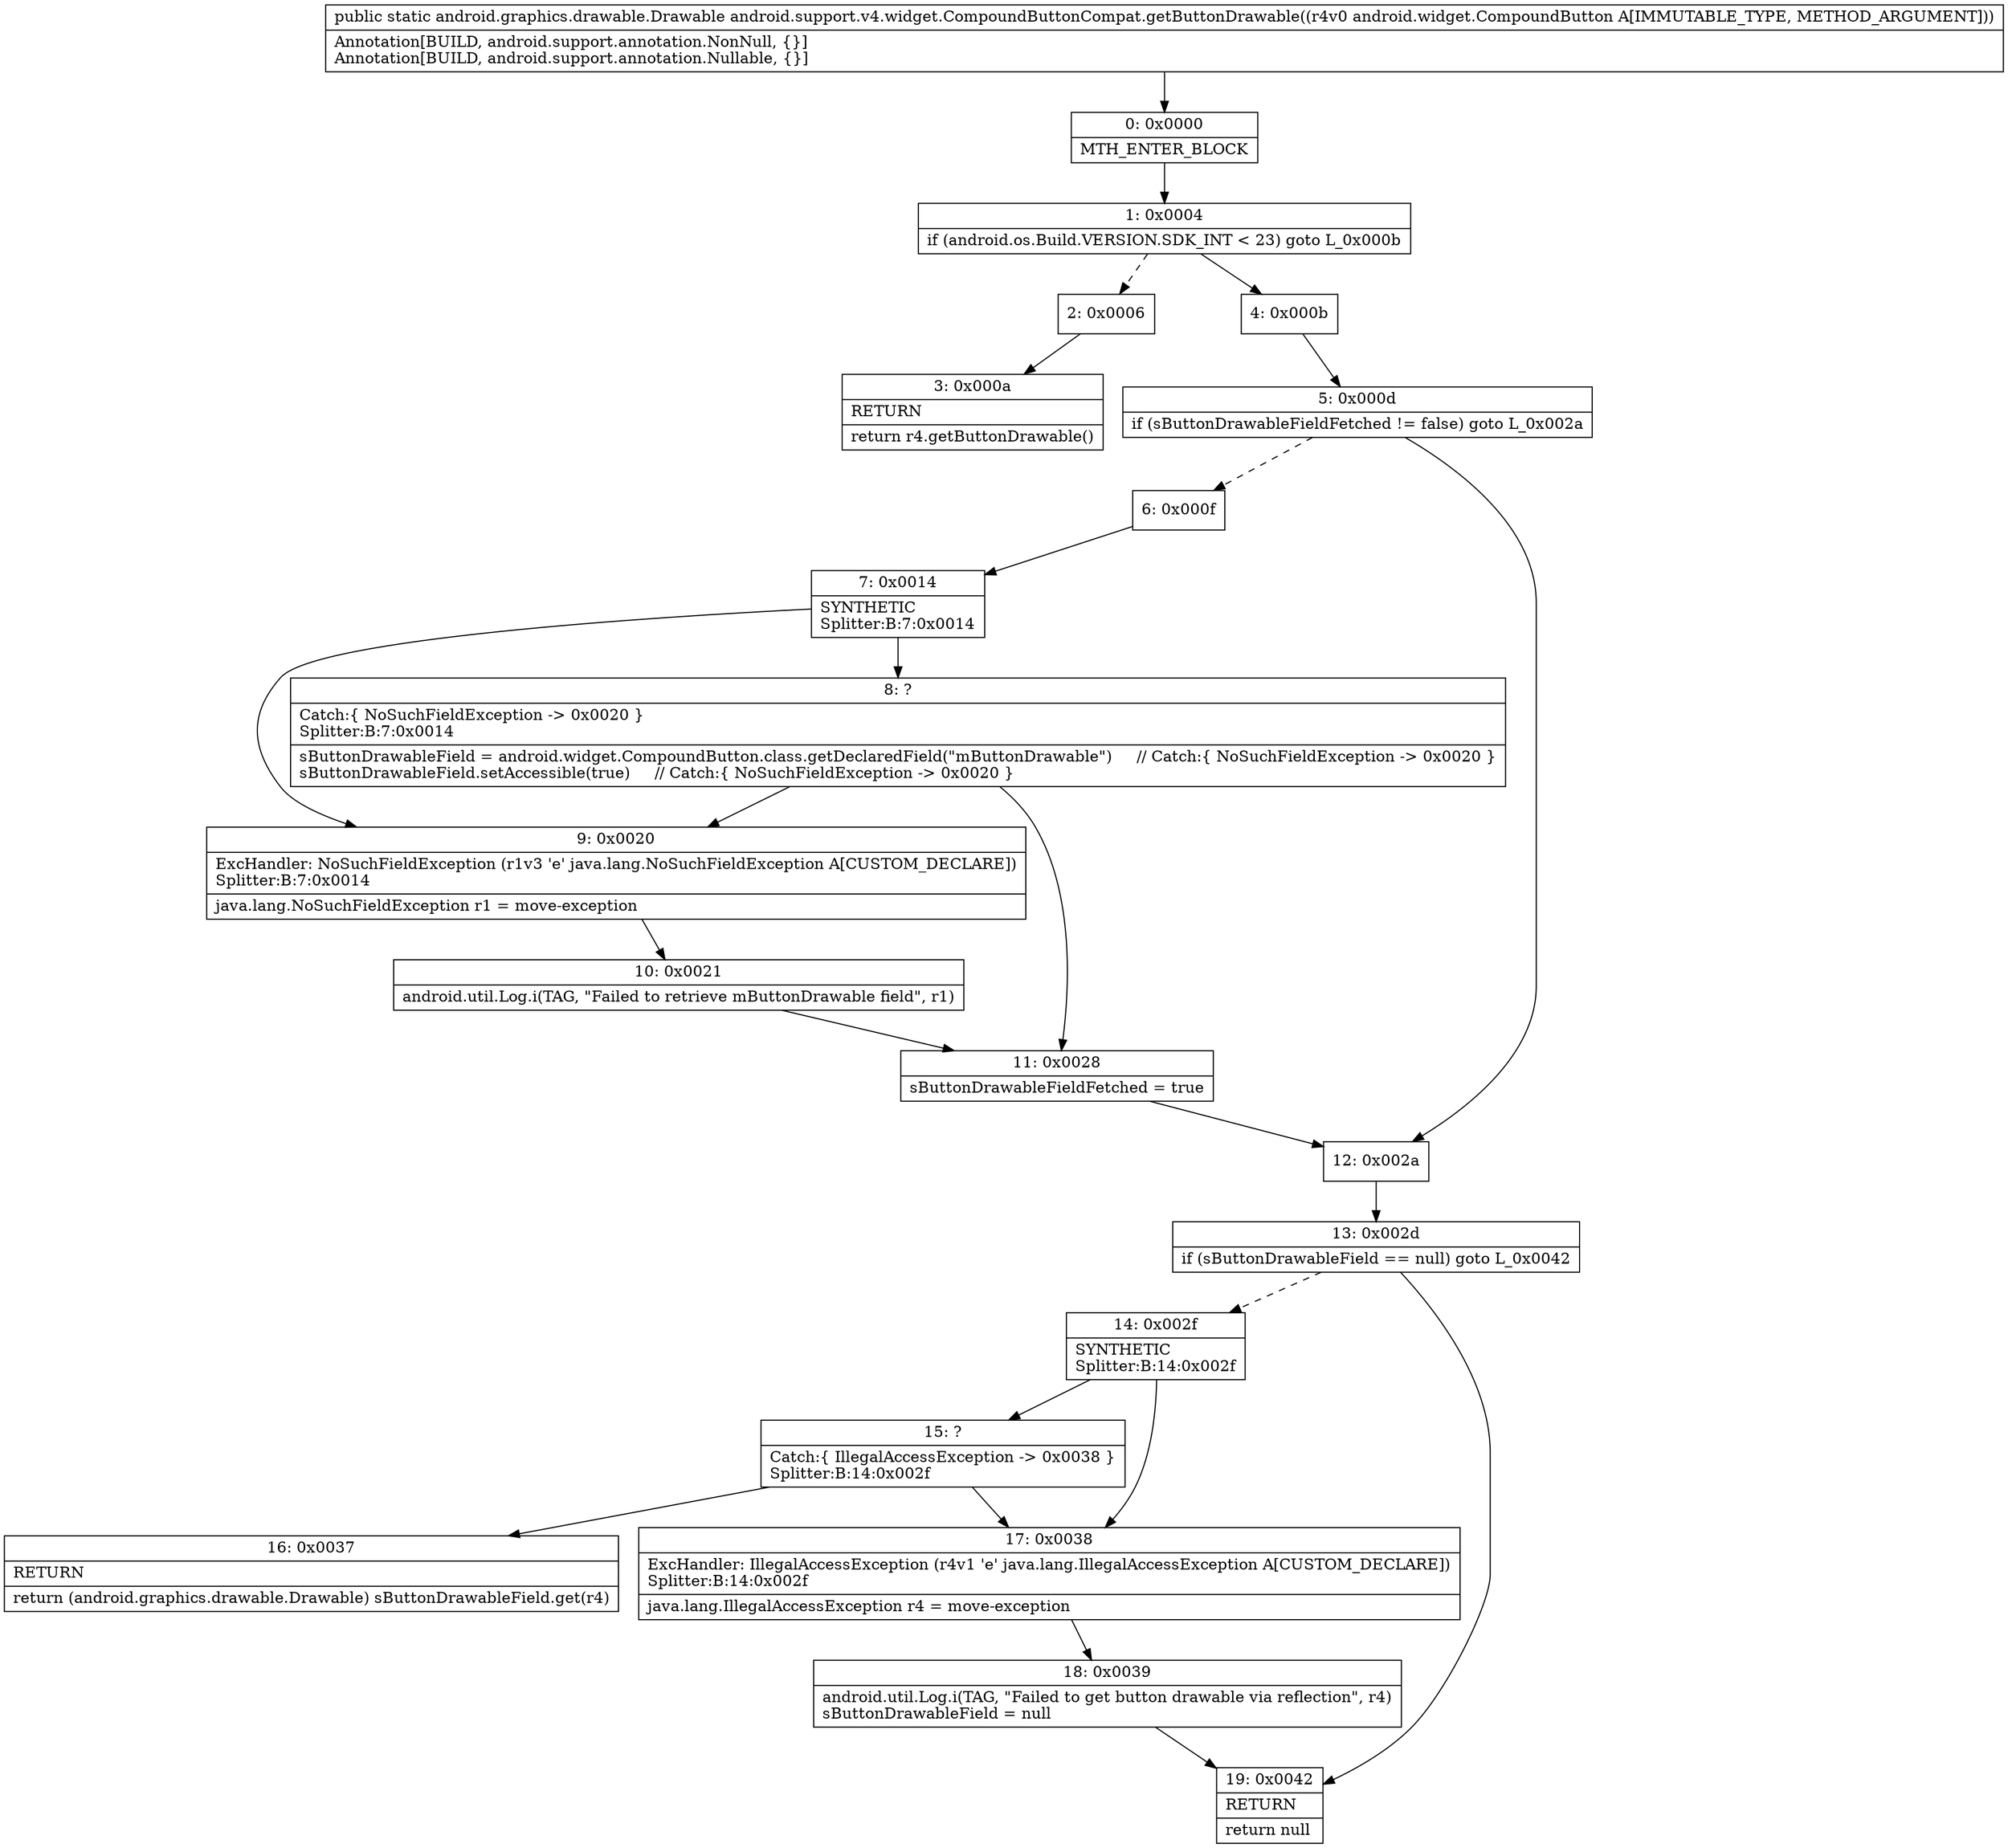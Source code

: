 digraph "CFG forandroid.support.v4.widget.CompoundButtonCompat.getButtonDrawable(Landroid\/widget\/CompoundButton;)Landroid\/graphics\/drawable\/Drawable;" {
Node_0 [shape=record,label="{0\:\ 0x0000|MTH_ENTER_BLOCK\l}"];
Node_1 [shape=record,label="{1\:\ 0x0004|if (android.os.Build.VERSION.SDK_INT \< 23) goto L_0x000b\l}"];
Node_2 [shape=record,label="{2\:\ 0x0006}"];
Node_3 [shape=record,label="{3\:\ 0x000a|RETURN\l|return r4.getButtonDrawable()\l}"];
Node_4 [shape=record,label="{4\:\ 0x000b}"];
Node_5 [shape=record,label="{5\:\ 0x000d|if (sButtonDrawableFieldFetched != false) goto L_0x002a\l}"];
Node_6 [shape=record,label="{6\:\ 0x000f}"];
Node_7 [shape=record,label="{7\:\ 0x0014|SYNTHETIC\lSplitter:B:7:0x0014\l}"];
Node_8 [shape=record,label="{8\:\ ?|Catch:\{ NoSuchFieldException \-\> 0x0020 \}\lSplitter:B:7:0x0014\l|sButtonDrawableField = android.widget.CompoundButton.class.getDeclaredField(\"mButtonDrawable\")     \/\/ Catch:\{ NoSuchFieldException \-\> 0x0020 \}\lsButtonDrawableField.setAccessible(true)     \/\/ Catch:\{ NoSuchFieldException \-\> 0x0020 \}\l}"];
Node_9 [shape=record,label="{9\:\ 0x0020|ExcHandler: NoSuchFieldException (r1v3 'e' java.lang.NoSuchFieldException A[CUSTOM_DECLARE])\lSplitter:B:7:0x0014\l|java.lang.NoSuchFieldException r1 = move\-exception\l}"];
Node_10 [shape=record,label="{10\:\ 0x0021|android.util.Log.i(TAG, \"Failed to retrieve mButtonDrawable field\", r1)\l}"];
Node_11 [shape=record,label="{11\:\ 0x0028|sButtonDrawableFieldFetched = true\l}"];
Node_12 [shape=record,label="{12\:\ 0x002a}"];
Node_13 [shape=record,label="{13\:\ 0x002d|if (sButtonDrawableField == null) goto L_0x0042\l}"];
Node_14 [shape=record,label="{14\:\ 0x002f|SYNTHETIC\lSplitter:B:14:0x002f\l}"];
Node_15 [shape=record,label="{15\:\ ?|Catch:\{ IllegalAccessException \-\> 0x0038 \}\lSplitter:B:14:0x002f\l}"];
Node_16 [shape=record,label="{16\:\ 0x0037|RETURN\l|return (android.graphics.drawable.Drawable) sButtonDrawableField.get(r4)\l}"];
Node_17 [shape=record,label="{17\:\ 0x0038|ExcHandler: IllegalAccessException (r4v1 'e' java.lang.IllegalAccessException A[CUSTOM_DECLARE])\lSplitter:B:14:0x002f\l|java.lang.IllegalAccessException r4 = move\-exception\l}"];
Node_18 [shape=record,label="{18\:\ 0x0039|android.util.Log.i(TAG, \"Failed to get button drawable via reflection\", r4)\lsButtonDrawableField = null\l}"];
Node_19 [shape=record,label="{19\:\ 0x0042|RETURN\l|return null\l}"];
MethodNode[shape=record,label="{public static android.graphics.drawable.Drawable android.support.v4.widget.CompoundButtonCompat.getButtonDrawable((r4v0 android.widget.CompoundButton A[IMMUTABLE_TYPE, METHOD_ARGUMENT]))  | Annotation[BUILD, android.support.annotation.NonNull, \{\}]\lAnnotation[BUILD, android.support.annotation.Nullable, \{\}]\l}"];
MethodNode -> Node_0;
Node_0 -> Node_1;
Node_1 -> Node_2[style=dashed];
Node_1 -> Node_4;
Node_2 -> Node_3;
Node_4 -> Node_5;
Node_5 -> Node_6[style=dashed];
Node_5 -> Node_12;
Node_6 -> Node_7;
Node_7 -> Node_8;
Node_7 -> Node_9;
Node_8 -> Node_9;
Node_8 -> Node_11;
Node_9 -> Node_10;
Node_10 -> Node_11;
Node_11 -> Node_12;
Node_12 -> Node_13;
Node_13 -> Node_14[style=dashed];
Node_13 -> Node_19;
Node_14 -> Node_15;
Node_14 -> Node_17;
Node_15 -> Node_16;
Node_15 -> Node_17;
Node_17 -> Node_18;
Node_18 -> Node_19;
}

